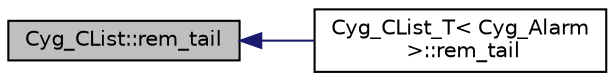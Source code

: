 digraph "Cyg_CList::rem_tail"
{
  edge [fontname="Helvetica",fontsize="10",labelfontname="Helvetica",labelfontsize="10"];
  node [fontname="Helvetica",fontsize="10",shape=record];
  rankdir="LR";
  Node1 [label="Cyg_CList::rem_tail",height=0.2,width=0.4,color="black", fillcolor="grey75", style="filled" fontcolor="black"];
  Node1 -> Node2 [dir="back",color="midnightblue",fontsize="10",style="solid",fontname="Helvetica"];
  Node2 [label="Cyg_CList_T\< Cyg_Alarm\l \>::rem_tail",height=0.2,width=0.4,color="black", fillcolor="white", style="filled",URL="$class_cyg___c_list___t.html#a458da457db47277df6d104613520a102"];
}

